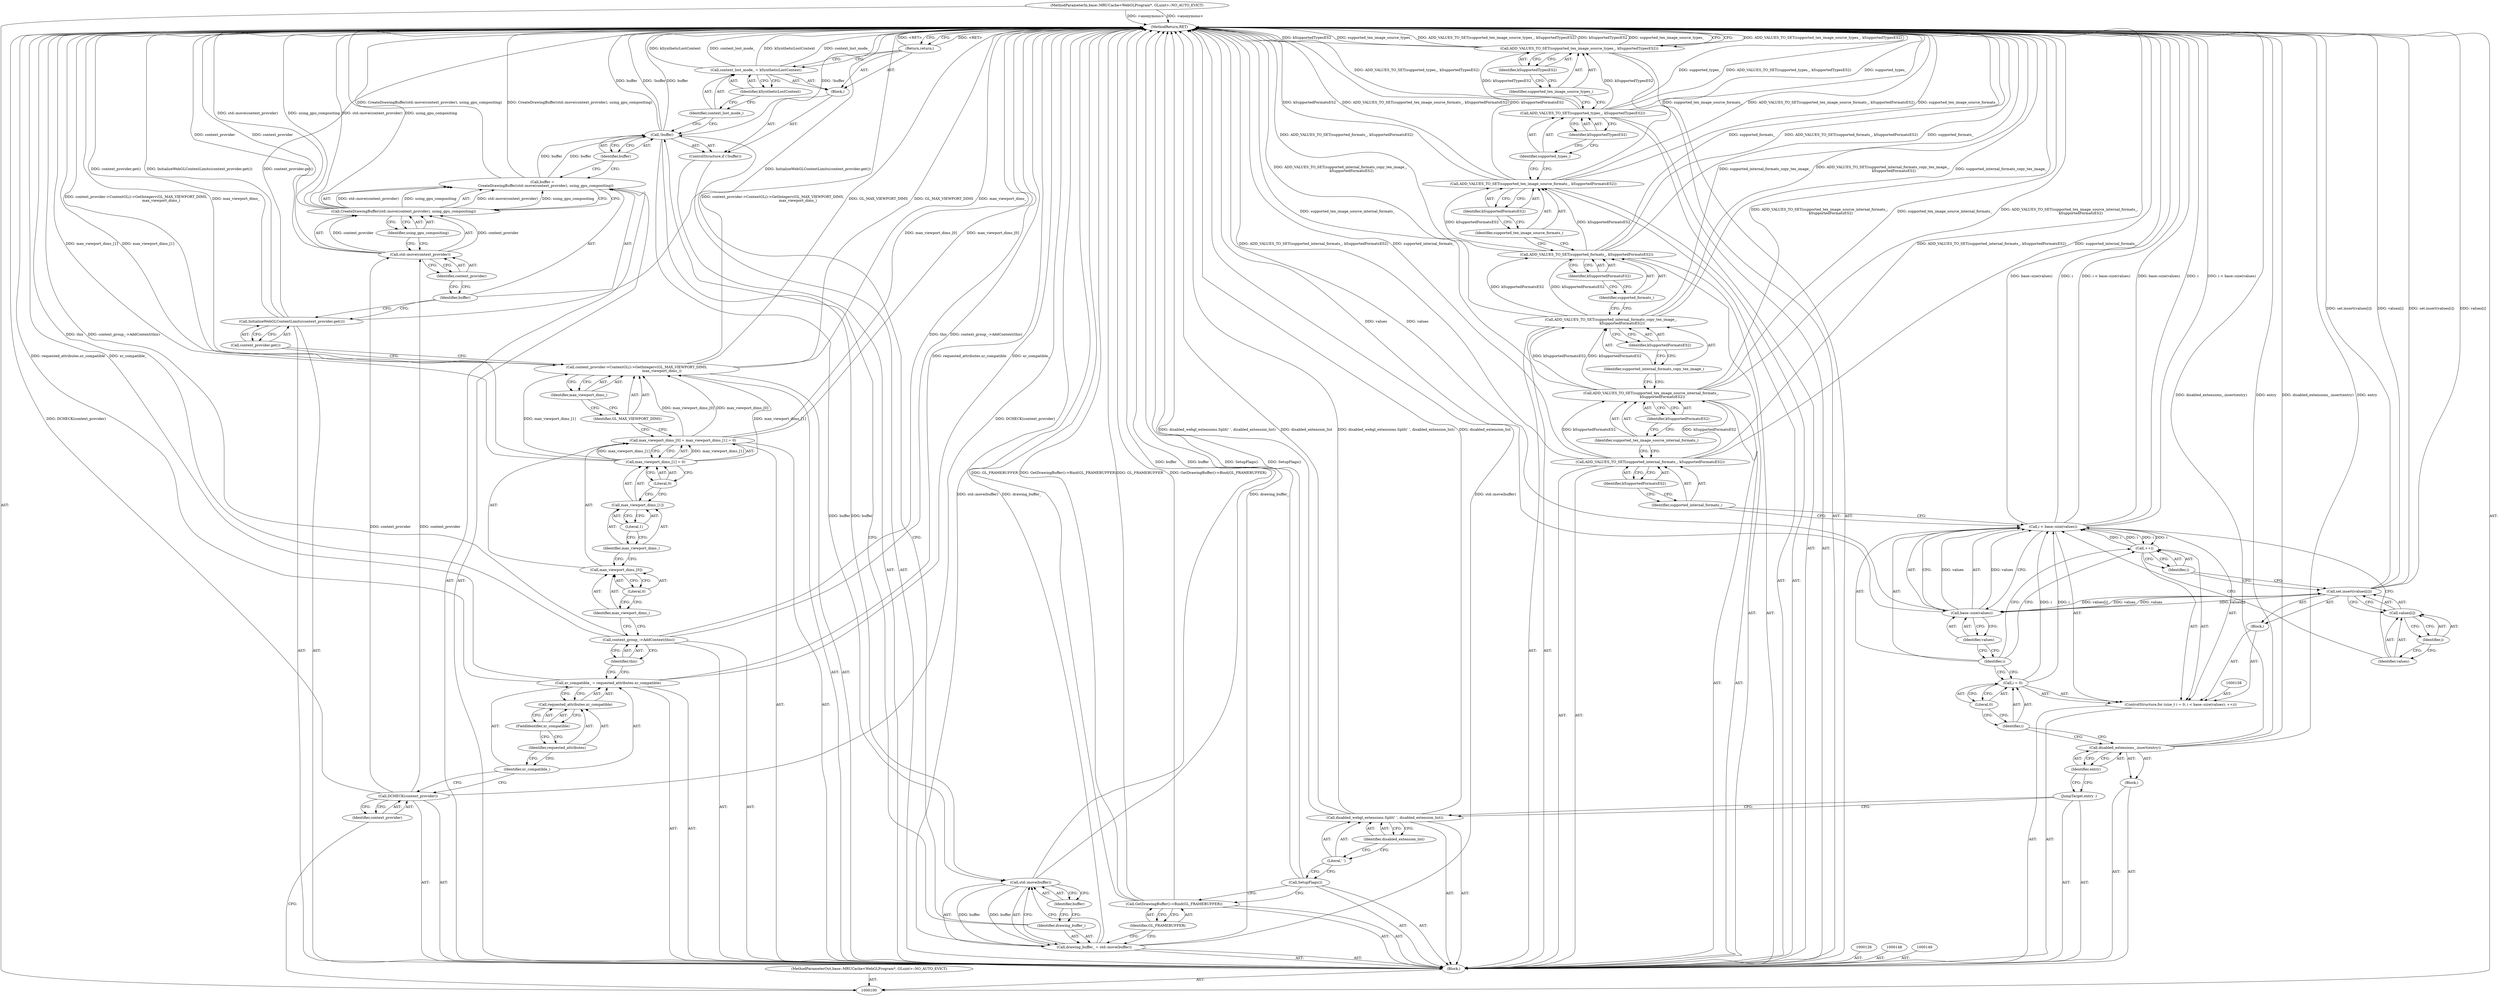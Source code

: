 digraph "0_Chrome_a4150b688a754d3d10d2ca385155b1c95d77d6ae_7" {
"1000194" [label="(MethodReturn,RET)"];
"1000101" [label="(MethodParameterIn,base::MRUCache<WebGLProgram*, GLuint>::NO_AUTO_EVICT)"];
"1000291" [label="(MethodParameterOut,base::MRUCache<WebGLProgram*, GLuint>::NO_AUTO_EVICT)"];
"1000102" [label="(Block,)"];
"1000104" [label="(Identifier,context_provider)"];
"1000103" [label="(Call,DCHECK(context_provider))"];
"1000107" [label="(Call,requested_attributes.xr_compatible)"];
"1000108" [label="(Identifier,requested_attributes)"];
"1000105" [label="(Call,xr_compatible_ = requested_attributes.xr_compatible)"];
"1000106" [label="(Identifier,xr_compatible_)"];
"1000109" [label="(FieldIdentifier,xr_compatible)"];
"1000110" [label="(Call,context_group_->AddContext(this))"];
"1000111" [label="(Identifier,this)"];
"1000112" [label="(Call,max_viewport_dims_[0] = max_viewport_dims_[1] = 0)"];
"1000113" [label="(Call,max_viewport_dims_[0])"];
"1000114" [label="(Identifier,max_viewport_dims_)"];
"1000115" [label="(Literal,0)"];
"1000116" [label="(Call,max_viewport_dims_[1] = 0)"];
"1000117" [label="(Call,max_viewport_dims_[1])"];
"1000118" [label="(Identifier,max_viewport_dims_)"];
"1000119" [label="(Literal,1)"];
"1000120" [label="(Literal,0)"];
"1000121" [label="(Call,context_provider->ContextGL()->GetIntegerv(GL_MAX_VIEWPORT_DIMS,\n                                             max_viewport_dims_))"];
"1000122" [label="(Identifier,GL_MAX_VIEWPORT_DIMS)"];
"1000123" [label="(Identifier,max_viewport_dims_)"];
"1000124" [label="(Call,InitializeWebGLContextLimits(context_provider.get()))"];
"1000125" [label="(Call,context_provider.get())"];
"1000127" [label="(Call,buffer =\n      CreateDrawingBuffer(std::move(context_provider), using_gpu_compositing))"];
"1000128" [label="(Identifier,buffer)"];
"1000130" [label="(Call,std::move(context_provider))"];
"1000131" [label="(Identifier,context_provider)"];
"1000132" [label="(Identifier,using_gpu_compositing)"];
"1000129" [label="(Call,CreateDrawingBuffer(std::move(context_provider), using_gpu_compositing))"];
"1000136" [label="(Block,)"];
"1000133" [label="(ControlStructure,if (!buffer))"];
"1000134" [label="(Call,!buffer)"];
"1000135" [label="(Identifier,buffer)"];
"1000139" [label="(Identifier,kSyntheticLostContext)"];
"1000137" [label="(Call,context_lost_mode_ = kSyntheticLostContext)"];
"1000138" [label="(Identifier,context_lost_mode_)"];
"1000140" [label="(Return,return;)"];
"1000141" [label="(Call,drawing_buffer_ = std::move(buffer))"];
"1000142" [label="(Identifier,drawing_buffer_)"];
"1000143" [label="(Call,std::move(buffer))"];
"1000144" [label="(Identifier,buffer)"];
"1000145" [label="(Call,GetDrawingBuffer()->Bind(GL_FRAMEBUFFER))"];
"1000146" [label="(Identifier,GL_FRAMEBUFFER)"];
"1000147" [label="(Call,SetupFlags())"];
"1000150" [label="(Call,disabled_webgl_extensions.Split(' ', disabled_extension_list))"];
"1000151" [label="(Literal,' ')"];
"1000152" [label="(Identifier,disabled_extension_list)"];
"1000153" [label="(JumpTarget,entry :)"];
"1000154" [label="(Block,)"];
"1000156" [label="(Identifier,entry)"];
"1000155" [label="(Call,disabled_extensions_.insert(entry))"];
"1000159" [label="(Call,i = 0)"];
"1000160" [label="(Identifier,i)"];
"1000161" [label="(Literal,0)"];
"1000157" [label="(ControlStructure,for (size_t i = 0; i < base::size(values); ++i))"];
"1000162" [label="(Call,i < base::size(values))"];
"1000163" [label="(Identifier,i)"];
"1000164" [label="(Call,base::size(values))"];
"1000165" [label="(Identifier,values)"];
"1000166" [label="(Call,++i)"];
"1000167" [label="(Identifier,i)"];
"1000168" [label="(Block,)"];
"1000170" [label="(Call,values[i])"];
"1000171" [label="(Identifier,values)"];
"1000172" [label="(Identifier,i)"];
"1000169" [label="(Call,set.insert(values[i]))"];
"1000173" [label="(Call,ADD_VALUES_TO_SET(supported_internal_formats_, kSupportedFormatsES2))"];
"1000174" [label="(Identifier,supported_internal_formats_)"];
"1000175" [label="(Identifier,kSupportedFormatsES2)"];
"1000176" [label="(Call,ADD_VALUES_TO_SET(supported_tex_image_source_internal_formats_,\n                    kSupportedFormatsES2))"];
"1000177" [label="(Identifier,supported_tex_image_source_internal_formats_)"];
"1000178" [label="(Identifier,kSupportedFormatsES2)"];
"1000179" [label="(Call,ADD_VALUES_TO_SET(supported_internal_formats_copy_tex_image_,\n                    kSupportedFormatsES2))"];
"1000180" [label="(Identifier,supported_internal_formats_copy_tex_image_)"];
"1000181" [label="(Identifier,kSupportedFormatsES2)"];
"1000182" [label="(Call,ADD_VALUES_TO_SET(supported_formats_, kSupportedFormatsES2))"];
"1000183" [label="(Identifier,supported_formats_)"];
"1000184" [label="(Identifier,kSupportedFormatsES2)"];
"1000185" [label="(Call,ADD_VALUES_TO_SET(supported_tex_image_source_formats_, kSupportedFormatsES2))"];
"1000186" [label="(Identifier,supported_tex_image_source_formats_)"];
"1000187" [label="(Identifier,kSupportedFormatsES2)"];
"1000188" [label="(Call,ADD_VALUES_TO_SET(supported_types_, kSupportedTypesES2))"];
"1000189" [label="(Identifier,supported_types_)"];
"1000190" [label="(Identifier,kSupportedTypesES2)"];
"1000191" [label="(Call,ADD_VALUES_TO_SET(supported_tex_image_source_types_, kSupportedTypesES2))"];
"1000192" [label="(Identifier,supported_tex_image_source_types_)"];
"1000193" [label="(Identifier,kSupportedTypesES2)"];
"1000194" -> "1000100"  [label="AST: "];
"1000194" -> "1000140"  [label="CFG: "];
"1000194" -> "1000191"  [label="CFG: "];
"1000124" -> "1000194"  [label="DDG: context_provider.get()"];
"1000124" -> "1000194"  [label="DDG: InitializeWebGLContextLimits(context_provider.get())"];
"1000185" -> "1000194"  [label="DDG: ADD_VALUES_TO_SET(supported_tex_image_source_formats_, kSupportedFormatsES2)"];
"1000185" -> "1000194"  [label="DDG: supported_tex_image_source_formats_"];
"1000185" -> "1000194"  [label="DDG: kSupportedFormatsES2"];
"1000105" -> "1000194"  [label="DDG: requested_attributes.xr_compatible"];
"1000105" -> "1000194"  [label="DDG: xr_compatible_"];
"1000169" -> "1000194"  [label="DDG: set.insert(values[i])"];
"1000169" -> "1000194"  [label="DDG: values[i]"];
"1000179" -> "1000194"  [label="DDG: ADD_VALUES_TO_SET(supported_internal_formats_copy_tex_image_,\n                    kSupportedFormatsES2)"];
"1000179" -> "1000194"  [label="DDG: supported_internal_formats_copy_tex_image_"];
"1000188" -> "1000194"  [label="DDG: supported_types_"];
"1000188" -> "1000194"  [label="DDG: ADD_VALUES_TO_SET(supported_types_, kSupportedTypesES2)"];
"1000176" -> "1000194"  [label="DDG: ADD_VALUES_TO_SET(supported_tex_image_source_internal_formats_,\n                    kSupportedFormatsES2)"];
"1000176" -> "1000194"  [label="DDG: supported_tex_image_source_internal_formats_"];
"1000182" -> "1000194"  [label="DDG: ADD_VALUES_TO_SET(supported_formats_, kSupportedFormatsES2)"];
"1000182" -> "1000194"  [label="DDG: supported_formats_"];
"1000116" -> "1000194"  [label="DDG: max_viewport_dims_[1]"];
"1000129" -> "1000194"  [label="DDG: std::move(context_provider)"];
"1000129" -> "1000194"  [label="DDG: using_gpu_compositing"];
"1000162" -> "1000194"  [label="DDG: base::size(values)"];
"1000162" -> "1000194"  [label="DDG: i"];
"1000162" -> "1000194"  [label="DDG: i < base::size(values)"];
"1000141" -> "1000194"  [label="DDG: drawing_buffer_"];
"1000141" -> "1000194"  [label="DDG: std::move(buffer)"];
"1000121" -> "1000194"  [label="DDG: max_viewport_dims_"];
"1000121" -> "1000194"  [label="DDG: context_provider->ContextGL()->GetIntegerv(GL_MAX_VIEWPORT_DIMS,\n                                             max_viewport_dims_)"];
"1000121" -> "1000194"  [label="DDG: GL_MAX_VIEWPORT_DIMS"];
"1000137" -> "1000194"  [label="DDG: kSyntheticLostContext"];
"1000137" -> "1000194"  [label="DDG: context_lost_mode_"];
"1000150" -> "1000194"  [label="DDG: disabled_extension_list"];
"1000150" -> "1000194"  [label="DDG: disabled_webgl_extensions.Split(' ', disabled_extension_list)"];
"1000127" -> "1000194"  [label="DDG: CreateDrawingBuffer(std::move(context_provider), using_gpu_compositing)"];
"1000155" -> "1000194"  [label="DDG: disabled_extensions_.insert(entry)"];
"1000155" -> "1000194"  [label="DDG: entry"];
"1000103" -> "1000194"  [label="DDG: DCHECK(context_provider)"];
"1000143" -> "1000194"  [label="DDG: buffer"];
"1000134" -> "1000194"  [label="DDG: !buffer"];
"1000134" -> "1000194"  [label="DDG: buffer"];
"1000191" -> "1000194"  [label="DDG: ADD_VALUES_TO_SET(supported_tex_image_source_types_, kSupportedTypesES2)"];
"1000191" -> "1000194"  [label="DDG: kSupportedTypesES2"];
"1000191" -> "1000194"  [label="DDG: supported_tex_image_source_types_"];
"1000112" -> "1000194"  [label="DDG: max_viewport_dims_[0]"];
"1000101" -> "1000194"  [label="DDG: <anonymous>"];
"1000110" -> "1000194"  [label="DDG: context_group_->AddContext(this)"];
"1000110" -> "1000194"  [label="DDG: this"];
"1000173" -> "1000194"  [label="DDG: ADD_VALUES_TO_SET(supported_internal_formats_, kSupportedFormatsES2)"];
"1000173" -> "1000194"  [label="DDG: supported_internal_formats_"];
"1000145" -> "1000194"  [label="DDG: GetDrawingBuffer()->Bind(GL_FRAMEBUFFER)"];
"1000145" -> "1000194"  [label="DDG: GL_FRAMEBUFFER"];
"1000147" -> "1000194"  [label="DDG: SetupFlags()"];
"1000130" -> "1000194"  [label="DDG: context_provider"];
"1000164" -> "1000194"  [label="DDG: values"];
"1000140" -> "1000194"  [label="DDG: <RET>"];
"1000101" -> "1000100"  [label="AST: "];
"1000101" -> "1000194"  [label="DDG: <anonymous>"];
"1000291" -> "1000100"  [label="AST: "];
"1000102" -> "1000100"  [label="AST: "];
"1000103" -> "1000102"  [label="AST: "];
"1000105" -> "1000102"  [label="AST: "];
"1000110" -> "1000102"  [label="AST: "];
"1000112" -> "1000102"  [label="AST: "];
"1000121" -> "1000102"  [label="AST: "];
"1000124" -> "1000102"  [label="AST: "];
"1000126" -> "1000102"  [label="AST: "];
"1000127" -> "1000102"  [label="AST: "];
"1000133" -> "1000102"  [label="AST: "];
"1000141" -> "1000102"  [label="AST: "];
"1000145" -> "1000102"  [label="AST: "];
"1000147" -> "1000102"  [label="AST: "];
"1000148" -> "1000102"  [label="AST: "];
"1000149" -> "1000102"  [label="AST: "];
"1000150" -> "1000102"  [label="AST: "];
"1000153" -> "1000102"  [label="AST: "];
"1000154" -> "1000102"  [label="AST: "];
"1000157" -> "1000102"  [label="AST: "];
"1000173" -> "1000102"  [label="AST: "];
"1000176" -> "1000102"  [label="AST: "];
"1000179" -> "1000102"  [label="AST: "];
"1000182" -> "1000102"  [label="AST: "];
"1000185" -> "1000102"  [label="AST: "];
"1000188" -> "1000102"  [label="AST: "];
"1000191" -> "1000102"  [label="AST: "];
"1000104" -> "1000103"  [label="AST: "];
"1000104" -> "1000100"  [label="CFG: "];
"1000103" -> "1000104"  [label="CFG: "];
"1000103" -> "1000102"  [label="AST: "];
"1000103" -> "1000104"  [label="CFG: "];
"1000104" -> "1000103"  [label="AST: "];
"1000106" -> "1000103"  [label="CFG: "];
"1000103" -> "1000194"  [label="DDG: DCHECK(context_provider)"];
"1000103" -> "1000130"  [label="DDG: context_provider"];
"1000107" -> "1000105"  [label="AST: "];
"1000107" -> "1000109"  [label="CFG: "];
"1000108" -> "1000107"  [label="AST: "];
"1000109" -> "1000107"  [label="AST: "];
"1000105" -> "1000107"  [label="CFG: "];
"1000108" -> "1000107"  [label="AST: "];
"1000108" -> "1000106"  [label="CFG: "];
"1000109" -> "1000108"  [label="CFG: "];
"1000105" -> "1000102"  [label="AST: "];
"1000105" -> "1000107"  [label="CFG: "];
"1000106" -> "1000105"  [label="AST: "];
"1000107" -> "1000105"  [label="AST: "];
"1000111" -> "1000105"  [label="CFG: "];
"1000105" -> "1000194"  [label="DDG: requested_attributes.xr_compatible"];
"1000105" -> "1000194"  [label="DDG: xr_compatible_"];
"1000106" -> "1000105"  [label="AST: "];
"1000106" -> "1000103"  [label="CFG: "];
"1000108" -> "1000106"  [label="CFG: "];
"1000109" -> "1000107"  [label="AST: "];
"1000109" -> "1000108"  [label="CFG: "];
"1000107" -> "1000109"  [label="CFG: "];
"1000110" -> "1000102"  [label="AST: "];
"1000110" -> "1000111"  [label="CFG: "];
"1000111" -> "1000110"  [label="AST: "];
"1000114" -> "1000110"  [label="CFG: "];
"1000110" -> "1000194"  [label="DDG: context_group_->AddContext(this)"];
"1000110" -> "1000194"  [label="DDG: this"];
"1000111" -> "1000110"  [label="AST: "];
"1000111" -> "1000105"  [label="CFG: "];
"1000110" -> "1000111"  [label="CFG: "];
"1000112" -> "1000102"  [label="AST: "];
"1000112" -> "1000116"  [label="CFG: "];
"1000113" -> "1000112"  [label="AST: "];
"1000116" -> "1000112"  [label="AST: "];
"1000122" -> "1000112"  [label="CFG: "];
"1000112" -> "1000194"  [label="DDG: max_viewport_dims_[0]"];
"1000116" -> "1000112"  [label="DDG: max_viewport_dims_[1]"];
"1000112" -> "1000121"  [label="DDG: max_viewport_dims_[0]"];
"1000113" -> "1000112"  [label="AST: "];
"1000113" -> "1000115"  [label="CFG: "];
"1000114" -> "1000113"  [label="AST: "];
"1000115" -> "1000113"  [label="AST: "];
"1000118" -> "1000113"  [label="CFG: "];
"1000114" -> "1000113"  [label="AST: "];
"1000114" -> "1000110"  [label="CFG: "];
"1000115" -> "1000114"  [label="CFG: "];
"1000115" -> "1000113"  [label="AST: "];
"1000115" -> "1000114"  [label="CFG: "];
"1000113" -> "1000115"  [label="CFG: "];
"1000116" -> "1000112"  [label="AST: "];
"1000116" -> "1000120"  [label="CFG: "];
"1000117" -> "1000116"  [label="AST: "];
"1000120" -> "1000116"  [label="AST: "];
"1000112" -> "1000116"  [label="CFG: "];
"1000116" -> "1000194"  [label="DDG: max_viewport_dims_[1]"];
"1000116" -> "1000112"  [label="DDG: max_viewport_dims_[1]"];
"1000116" -> "1000121"  [label="DDG: max_viewport_dims_[1]"];
"1000117" -> "1000116"  [label="AST: "];
"1000117" -> "1000119"  [label="CFG: "];
"1000118" -> "1000117"  [label="AST: "];
"1000119" -> "1000117"  [label="AST: "];
"1000120" -> "1000117"  [label="CFG: "];
"1000118" -> "1000117"  [label="AST: "];
"1000118" -> "1000113"  [label="CFG: "];
"1000119" -> "1000118"  [label="CFG: "];
"1000119" -> "1000117"  [label="AST: "];
"1000119" -> "1000118"  [label="CFG: "];
"1000117" -> "1000119"  [label="CFG: "];
"1000120" -> "1000116"  [label="AST: "];
"1000120" -> "1000117"  [label="CFG: "];
"1000116" -> "1000120"  [label="CFG: "];
"1000121" -> "1000102"  [label="AST: "];
"1000121" -> "1000123"  [label="CFG: "];
"1000122" -> "1000121"  [label="AST: "];
"1000123" -> "1000121"  [label="AST: "];
"1000125" -> "1000121"  [label="CFG: "];
"1000121" -> "1000194"  [label="DDG: max_viewport_dims_"];
"1000121" -> "1000194"  [label="DDG: context_provider->ContextGL()->GetIntegerv(GL_MAX_VIEWPORT_DIMS,\n                                             max_viewport_dims_)"];
"1000121" -> "1000194"  [label="DDG: GL_MAX_VIEWPORT_DIMS"];
"1000116" -> "1000121"  [label="DDG: max_viewport_dims_[1]"];
"1000112" -> "1000121"  [label="DDG: max_viewport_dims_[0]"];
"1000122" -> "1000121"  [label="AST: "];
"1000122" -> "1000112"  [label="CFG: "];
"1000123" -> "1000122"  [label="CFG: "];
"1000123" -> "1000121"  [label="AST: "];
"1000123" -> "1000122"  [label="CFG: "];
"1000121" -> "1000123"  [label="CFG: "];
"1000124" -> "1000102"  [label="AST: "];
"1000124" -> "1000125"  [label="CFG: "];
"1000125" -> "1000124"  [label="AST: "];
"1000128" -> "1000124"  [label="CFG: "];
"1000124" -> "1000194"  [label="DDG: context_provider.get()"];
"1000124" -> "1000194"  [label="DDG: InitializeWebGLContextLimits(context_provider.get())"];
"1000125" -> "1000124"  [label="AST: "];
"1000125" -> "1000121"  [label="CFG: "];
"1000124" -> "1000125"  [label="CFG: "];
"1000127" -> "1000102"  [label="AST: "];
"1000127" -> "1000129"  [label="CFG: "];
"1000128" -> "1000127"  [label="AST: "];
"1000129" -> "1000127"  [label="AST: "];
"1000135" -> "1000127"  [label="CFG: "];
"1000127" -> "1000194"  [label="DDG: CreateDrawingBuffer(std::move(context_provider), using_gpu_compositing)"];
"1000129" -> "1000127"  [label="DDG: std::move(context_provider)"];
"1000129" -> "1000127"  [label="DDG: using_gpu_compositing"];
"1000127" -> "1000134"  [label="DDG: buffer"];
"1000128" -> "1000127"  [label="AST: "];
"1000128" -> "1000124"  [label="CFG: "];
"1000131" -> "1000128"  [label="CFG: "];
"1000130" -> "1000129"  [label="AST: "];
"1000130" -> "1000131"  [label="CFG: "];
"1000131" -> "1000130"  [label="AST: "];
"1000132" -> "1000130"  [label="CFG: "];
"1000130" -> "1000194"  [label="DDG: context_provider"];
"1000130" -> "1000129"  [label="DDG: context_provider"];
"1000103" -> "1000130"  [label="DDG: context_provider"];
"1000131" -> "1000130"  [label="AST: "];
"1000131" -> "1000128"  [label="CFG: "];
"1000130" -> "1000131"  [label="CFG: "];
"1000132" -> "1000129"  [label="AST: "];
"1000132" -> "1000130"  [label="CFG: "];
"1000129" -> "1000132"  [label="CFG: "];
"1000129" -> "1000127"  [label="AST: "];
"1000129" -> "1000132"  [label="CFG: "];
"1000130" -> "1000129"  [label="AST: "];
"1000132" -> "1000129"  [label="AST: "];
"1000127" -> "1000129"  [label="CFG: "];
"1000129" -> "1000194"  [label="DDG: std::move(context_provider)"];
"1000129" -> "1000194"  [label="DDG: using_gpu_compositing"];
"1000129" -> "1000127"  [label="DDG: std::move(context_provider)"];
"1000129" -> "1000127"  [label="DDG: using_gpu_compositing"];
"1000130" -> "1000129"  [label="DDG: context_provider"];
"1000136" -> "1000133"  [label="AST: "];
"1000137" -> "1000136"  [label="AST: "];
"1000140" -> "1000136"  [label="AST: "];
"1000133" -> "1000102"  [label="AST: "];
"1000134" -> "1000133"  [label="AST: "];
"1000136" -> "1000133"  [label="AST: "];
"1000134" -> "1000133"  [label="AST: "];
"1000134" -> "1000135"  [label="CFG: "];
"1000135" -> "1000134"  [label="AST: "];
"1000138" -> "1000134"  [label="CFG: "];
"1000142" -> "1000134"  [label="CFG: "];
"1000134" -> "1000194"  [label="DDG: !buffer"];
"1000134" -> "1000194"  [label="DDG: buffer"];
"1000127" -> "1000134"  [label="DDG: buffer"];
"1000134" -> "1000143"  [label="DDG: buffer"];
"1000135" -> "1000134"  [label="AST: "];
"1000135" -> "1000127"  [label="CFG: "];
"1000134" -> "1000135"  [label="CFG: "];
"1000139" -> "1000137"  [label="AST: "];
"1000139" -> "1000138"  [label="CFG: "];
"1000137" -> "1000139"  [label="CFG: "];
"1000137" -> "1000136"  [label="AST: "];
"1000137" -> "1000139"  [label="CFG: "];
"1000138" -> "1000137"  [label="AST: "];
"1000139" -> "1000137"  [label="AST: "];
"1000140" -> "1000137"  [label="CFG: "];
"1000137" -> "1000194"  [label="DDG: kSyntheticLostContext"];
"1000137" -> "1000194"  [label="DDG: context_lost_mode_"];
"1000138" -> "1000137"  [label="AST: "];
"1000138" -> "1000134"  [label="CFG: "];
"1000139" -> "1000138"  [label="CFG: "];
"1000140" -> "1000136"  [label="AST: "];
"1000140" -> "1000137"  [label="CFG: "];
"1000194" -> "1000140"  [label="CFG: "];
"1000140" -> "1000194"  [label="DDG: <RET>"];
"1000141" -> "1000102"  [label="AST: "];
"1000141" -> "1000143"  [label="CFG: "];
"1000142" -> "1000141"  [label="AST: "];
"1000143" -> "1000141"  [label="AST: "];
"1000146" -> "1000141"  [label="CFG: "];
"1000141" -> "1000194"  [label="DDG: drawing_buffer_"];
"1000141" -> "1000194"  [label="DDG: std::move(buffer)"];
"1000143" -> "1000141"  [label="DDG: buffer"];
"1000142" -> "1000141"  [label="AST: "];
"1000142" -> "1000134"  [label="CFG: "];
"1000144" -> "1000142"  [label="CFG: "];
"1000143" -> "1000141"  [label="AST: "];
"1000143" -> "1000144"  [label="CFG: "];
"1000144" -> "1000143"  [label="AST: "];
"1000141" -> "1000143"  [label="CFG: "];
"1000143" -> "1000194"  [label="DDG: buffer"];
"1000143" -> "1000141"  [label="DDG: buffer"];
"1000134" -> "1000143"  [label="DDG: buffer"];
"1000144" -> "1000143"  [label="AST: "];
"1000144" -> "1000142"  [label="CFG: "];
"1000143" -> "1000144"  [label="CFG: "];
"1000145" -> "1000102"  [label="AST: "];
"1000145" -> "1000146"  [label="CFG: "];
"1000146" -> "1000145"  [label="AST: "];
"1000147" -> "1000145"  [label="CFG: "];
"1000145" -> "1000194"  [label="DDG: GetDrawingBuffer()->Bind(GL_FRAMEBUFFER)"];
"1000145" -> "1000194"  [label="DDG: GL_FRAMEBUFFER"];
"1000146" -> "1000145"  [label="AST: "];
"1000146" -> "1000141"  [label="CFG: "];
"1000145" -> "1000146"  [label="CFG: "];
"1000147" -> "1000102"  [label="AST: "];
"1000147" -> "1000145"  [label="CFG: "];
"1000151" -> "1000147"  [label="CFG: "];
"1000147" -> "1000194"  [label="DDG: SetupFlags()"];
"1000150" -> "1000102"  [label="AST: "];
"1000150" -> "1000152"  [label="CFG: "];
"1000151" -> "1000150"  [label="AST: "];
"1000152" -> "1000150"  [label="AST: "];
"1000153" -> "1000150"  [label="CFG: "];
"1000150" -> "1000194"  [label="DDG: disabled_extension_list"];
"1000150" -> "1000194"  [label="DDG: disabled_webgl_extensions.Split(' ', disabled_extension_list)"];
"1000151" -> "1000150"  [label="AST: "];
"1000151" -> "1000147"  [label="CFG: "];
"1000152" -> "1000151"  [label="CFG: "];
"1000152" -> "1000150"  [label="AST: "];
"1000152" -> "1000151"  [label="CFG: "];
"1000150" -> "1000152"  [label="CFG: "];
"1000153" -> "1000102"  [label="AST: "];
"1000153" -> "1000150"  [label="CFG: "];
"1000156" -> "1000153"  [label="CFG: "];
"1000154" -> "1000102"  [label="AST: "];
"1000155" -> "1000154"  [label="AST: "];
"1000156" -> "1000155"  [label="AST: "];
"1000156" -> "1000153"  [label="CFG: "];
"1000155" -> "1000156"  [label="CFG: "];
"1000155" -> "1000154"  [label="AST: "];
"1000155" -> "1000156"  [label="CFG: "];
"1000156" -> "1000155"  [label="AST: "];
"1000160" -> "1000155"  [label="CFG: "];
"1000155" -> "1000194"  [label="DDG: disabled_extensions_.insert(entry)"];
"1000155" -> "1000194"  [label="DDG: entry"];
"1000159" -> "1000157"  [label="AST: "];
"1000159" -> "1000161"  [label="CFG: "];
"1000160" -> "1000159"  [label="AST: "];
"1000161" -> "1000159"  [label="AST: "];
"1000163" -> "1000159"  [label="CFG: "];
"1000159" -> "1000162"  [label="DDG: i"];
"1000160" -> "1000159"  [label="AST: "];
"1000160" -> "1000155"  [label="CFG: "];
"1000161" -> "1000160"  [label="CFG: "];
"1000161" -> "1000159"  [label="AST: "];
"1000161" -> "1000160"  [label="CFG: "];
"1000159" -> "1000161"  [label="CFG: "];
"1000157" -> "1000102"  [label="AST: "];
"1000158" -> "1000157"  [label="AST: "];
"1000159" -> "1000157"  [label="AST: "];
"1000162" -> "1000157"  [label="AST: "];
"1000166" -> "1000157"  [label="AST: "];
"1000168" -> "1000157"  [label="AST: "];
"1000162" -> "1000157"  [label="AST: "];
"1000162" -> "1000164"  [label="CFG: "];
"1000163" -> "1000162"  [label="AST: "];
"1000164" -> "1000162"  [label="AST: "];
"1000171" -> "1000162"  [label="CFG: "];
"1000174" -> "1000162"  [label="CFG: "];
"1000162" -> "1000194"  [label="DDG: base::size(values)"];
"1000162" -> "1000194"  [label="DDG: i"];
"1000162" -> "1000194"  [label="DDG: i < base::size(values)"];
"1000159" -> "1000162"  [label="DDG: i"];
"1000166" -> "1000162"  [label="DDG: i"];
"1000164" -> "1000162"  [label="DDG: values"];
"1000162" -> "1000166"  [label="DDG: i"];
"1000163" -> "1000162"  [label="AST: "];
"1000163" -> "1000159"  [label="CFG: "];
"1000163" -> "1000166"  [label="CFG: "];
"1000165" -> "1000163"  [label="CFG: "];
"1000164" -> "1000162"  [label="AST: "];
"1000164" -> "1000165"  [label="CFG: "];
"1000165" -> "1000164"  [label="AST: "];
"1000162" -> "1000164"  [label="CFG: "];
"1000164" -> "1000194"  [label="DDG: values"];
"1000164" -> "1000162"  [label="DDG: values"];
"1000169" -> "1000164"  [label="DDG: values[i]"];
"1000164" -> "1000169"  [label="DDG: values"];
"1000165" -> "1000164"  [label="AST: "];
"1000165" -> "1000163"  [label="CFG: "];
"1000164" -> "1000165"  [label="CFG: "];
"1000166" -> "1000157"  [label="AST: "];
"1000166" -> "1000167"  [label="CFG: "];
"1000167" -> "1000166"  [label="AST: "];
"1000163" -> "1000166"  [label="CFG: "];
"1000166" -> "1000162"  [label="DDG: i"];
"1000162" -> "1000166"  [label="DDG: i"];
"1000167" -> "1000166"  [label="AST: "];
"1000167" -> "1000169"  [label="CFG: "];
"1000166" -> "1000167"  [label="CFG: "];
"1000168" -> "1000157"  [label="AST: "];
"1000169" -> "1000168"  [label="AST: "];
"1000170" -> "1000169"  [label="AST: "];
"1000170" -> "1000172"  [label="CFG: "];
"1000171" -> "1000170"  [label="AST: "];
"1000172" -> "1000170"  [label="AST: "];
"1000169" -> "1000170"  [label="CFG: "];
"1000171" -> "1000170"  [label="AST: "];
"1000171" -> "1000162"  [label="CFG: "];
"1000172" -> "1000171"  [label="CFG: "];
"1000172" -> "1000170"  [label="AST: "];
"1000172" -> "1000171"  [label="CFG: "];
"1000170" -> "1000172"  [label="CFG: "];
"1000169" -> "1000168"  [label="AST: "];
"1000169" -> "1000170"  [label="CFG: "];
"1000170" -> "1000169"  [label="AST: "];
"1000167" -> "1000169"  [label="CFG: "];
"1000169" -> "1000194"  [label="DDG: set.insert(values[i])"];
"1000169" -> "1000194"  [label="DDG: values[i]"];
"1000169" -> "1000164"  [label="DDG: values[i]"];
"1000164" -> "1000169"  [label="DDG: values"];
"1000173" -> "1000102"  [label="AST: "];
"1000173" -> "1000175"  [label="CFG: "];
"1000174" -> "1000173"  [label="AST: "];
"1000175" -> "1000173"  [label="AST: "];
"1000177" -> "1000173"  [label="CFG: "];
"1000173" -> "1000194"  [label="DDG: ADD_VALUES_TO_SET(supported_internal_formats_, kSupportedFormatsES2)"];
"1000173" -> "1000194"  [label="DDG: supported_internal_formats_"];
"1000173" -> "1000176"  [label="DDG: kSupportedFormatsES2"];
"1000174" -> "1000173"  [label="AST: "];
"1000174" -> "1000162"  [label="CFG: "];
"1000175" -> "1000174"  [label="CFG: "];
"1000175" -> "1000173"  [label="AST: "];
"1000175" -> "1000174"  [label="CFG: "];
"1000173" -> "1000175"  [label="CFG: "];
"1000176" -> "1000102"  [label="AST: "];
"1000176" -> "1000178"  [label="CFG: "];
"1000177" -> "1000176"  [label="AST: "];
"1000178" -> "1000176"  [label="AST: "];
"1000180" -> "1000176"  [label="CFG: "];
"1000176" -> "1000194"  [label="DDG: ADD_VALUES_TO_SET(supported_tex_image_source_internal_formats_,\n                    kSupportedFormatsES2)"];
"1000176" -> "1000194"  [label="DDG: supported_tex_image_source_internal_formats_"];
"1000173" -> "1000176"  [label="DDG: kSupportedFormatsES2"];
"1000176" -> "1000179"  [label="DDG: kSupportedFormatsES2"];
"1000177" -> "1000176"  [label="AST: "];
"1000177" -> "1000173"  [label="CFG: "];
"1000178" -> "1000177"  [label="CFG: "];
"1000178" -> "1000176"  [label="AST: "];
"1000178" -> "1000177"  [label="CFG: "];
"1000176" -> "1000178"  [label="CFG: "];
"1000179" -> "1000102"  [label="AST: "];
"1000179" -> "1000181"  [label="CFG: "];
"1000180" -> "1000179"  [label="AST: "];
"1000181" -> "1000179"  [label="AST: "];
"1000183" -> "1000179"  [label="CFG: "];
"1000179" -> "1000194"  [label="DDG: ADD_VALUES_TO_SET(supported_internal_formats_copy_tex_image_,\n                    kSupportedFormatsES2)"];
"1000179" -> "1000194"  [label="DDG: supported_internal_formats_copy_tex_image_"];
"1000176" -> "1000179"  [label="DDG: kSupportedFormatsES2"];
"1000179" -> "1000182"  [label="DDG: kSupportedFormatsES2"];
"1000180" -> "1000179"  [label="AST: "];
"1000180" -> "1000176"  [label="CFG: "];
"1000181" -> "1000180"  [label="CFG: "];
"1000181" -> "1000179"  [label="AST: "];
"1000181" -> "1000180"  [label="CFG: "];
"1000179" -> "1000181"  [label="CFG: "];
"1000182" -> "1000102"  [label="AST: "];
"1000182" -> "1000184"  [label="CFG: "];
"1000183" -> "1000182"  [label="AST: "];
"1000184" -> "1000182"  [label="AST: "];
"1000186" -> "1000182"  [label="CFG: "];
"1000182" -> "1000194"  [label="DDG: ADD_VALUES_TO_SET(supported_formats_, kSupportedFormatsES2)"];
"1000182" -> "1000194"  [label="DDG: supported_formats_"];
"1000179" -> "1000182"  [label="DDG: kSupportedFormatsES2"];
"1000182" -> "1000185"  [label="DDG: kSupportedFormatsES2"];
"1000183" -> "1000182"  [label="AST: "];
"1000183" -> "1000179"  [label="CFG: "];
"1000184" -> "1000183"  [label="CFG: "];
"1000184" -> "1000182"  [label="AST: "];
"1000184" -> "1000183"  [label="CFG: "];
"1000182" -> "1000184"  [label="CFG: "];
"1000185" -> "1000102"  [label="AST: "];
"1000185" -> "1000187"  [label="CFG: "];
"1000186" -> "1000185"  [label="AST: "];
"1000187" -> "1000185"  [label="AST: "];
"1000189" -> "1000185"  [label="CFG: "];
"1000185" -> "1000194"  [label="DDG: ADD_VALUES_TO_SET(supported_tex_image_source_formats_, kSupportedFormatsES2)"];
"1000185" -> "1000194"  [label="DDG: supported_tex_image_source_formats_"];
"1000185" -> "1000194"  [label="DDG: kSupportedFormatsES2"];
"1000182" -> "1000185"  [label="DDG: kSupportedFormatsES2"];
"1000186" -> "1000185"  [label="AST: "];
"1000186" -> "1000182"  [label="CFG: "];
"1000187" -> "1000186"  [label="CFG: "];
"1000187" -> "1000185"  [label="AST: "];
"1000187" -> "1000186"  [label="CFG: "];
"1000185" -> "1000187"  [label="CFG: "];
"1000188" -> "1000102"  [label="AST: "];
"1000188" -> "1000190"  [label="CFG: "];
"1000189" -> "1000188"  [label="AST: "];
"1000190" -> "1000188"  [label="AST: "];
"1000192" -> "1000188"  [label="CFG: "];
"1000188" -> "1000194"  [label="DDG: supported_types_"];
"1000188" -> "1000194"  [label="DDG: ADD_VALUES_TO_SET(supported_types_, kSupportedTypesES2)"];
"1000188" -> "1000191"  [label="DDG: kSupportedTypesES2"];
"1000189" -> "1000188"  [label="AST: "];
"1000189" -> "1000185"  [label="CFG: "];
"1000190" -> "1000189"  [label="CFG: "];
"1000190" -> "1000188"  [label="AST: "];
"1000190" -> "1000189"  [label="CFG: "];
"1000188" -> "1000190"  [label="CFG: "];
"1000191" -> "1000102"  [label="AST: "];
"1000191" -> "1000193"  [label="CFG: "];
"1000192" -> "1000191"  [label="AST: "];
"1000193" -> "1000191"  [label="AST: "];
"1000194" -> "1000191"  [label="CFG: "];
"1000191" -> "1000194"  [label="DDG: ADD_VALUES_TO_SET(supported_tex_image_source_types_, kSupportedTypesES2)"];
"1000191" -> "1000194"  [label="DDG: kSupportedTypesES2"];
"1000191" -> "1000194"  [label="DDG: supported_tex_image_source_types_"];
"1000188" -> "1000191"  [label="DDG: kSupportedTypesES2"];
"1000192" -> "1000191"  [label="AST: "];
"1000192" -> "1000188"  [label="CFG: "];
"1000193" -> "1000192"  [label="CFG: "];
"1000193" -> "1000191"  [label="AST: "];
"1000193" -> "1000192"  [label="CFG: "];
"1000191" -> "1000193"  [label="CFG: "];
}
